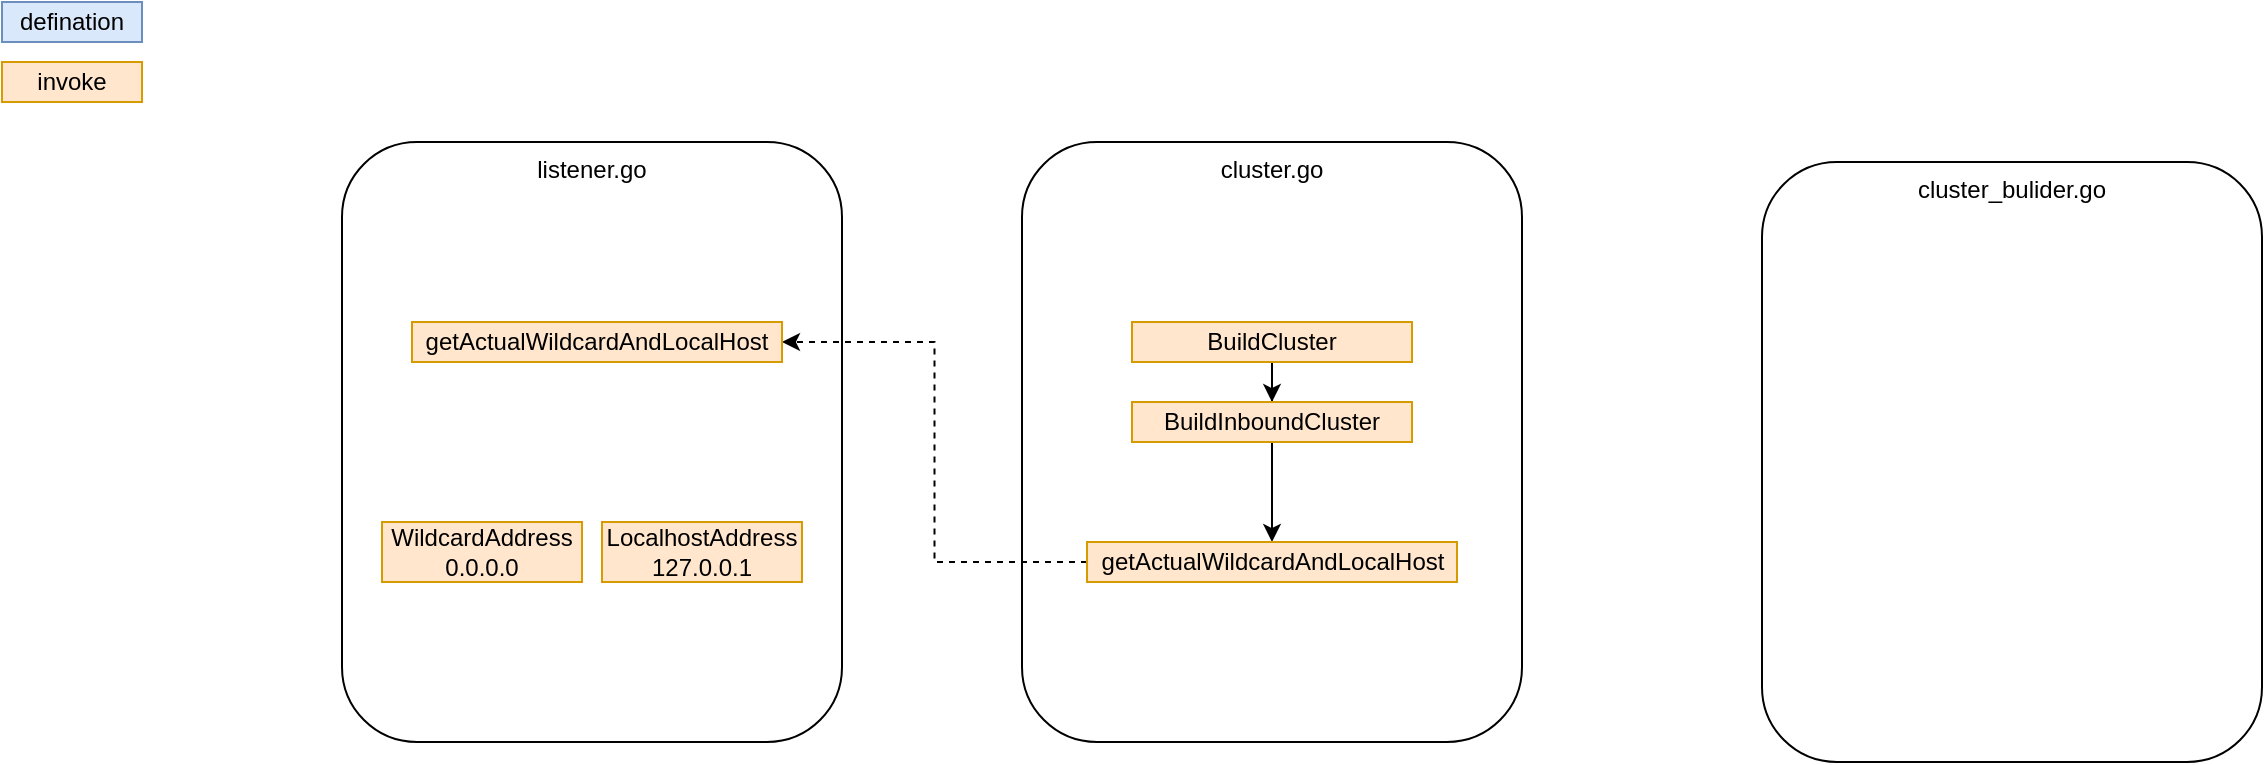 <mxfile version="14.2.5" type="github">
  <diagram id="sTk17ND-MVLnAbTTWL7x" name="Page-1">
    <mxGraphModel dx="1632" dy="437" grid="1" gridSize="10" guides="1" tooltips="1" connect="1" arrows="1" fold="1" page="1" pageScale="1" pageWidth="850" pageHeight="1100" math="0" shadow="0">
      <root>
        <mxCell id="0" />
        <mxCell id="1" parent="0" />
        <mxCell id="Sp3UNYY1HzuNe6qbwxSw-11" value="listener.go" style="rounded=1;whiteSpace=wrap;html=1;verticalAlign=top;" vertex="1" parent="1">
          <mxGeometry x="-220" y="100" width="250" height="300" as="geometry" />
        </mxCell>
        <mxCell id="Sp3UNYY1HzuNe6qbwxSw-1" value="cluster.go" style="rounded=1;whiteSpace=wrap;html=1;verticalAlign=top;" vertex="1" parent="1">
          <mxGeometry x="120" y="100" width="250" height="300" as="geometry" />
        </mxCell>
        <mxCell id="Sp3UNYY1HzuNe6qbwxSw-6" style="edgeStyle=orthogonalEdgeStyle;rounded=0;orthogonalLoop=1;jettySize=auto;html=1;" edge="1" parent="1" source="Sp3UNYY1HzuNe6qbwxSw-2" target="Sp3UNYY1HzuNe6qbwxSw-4">
          <mxGeometry relative="1" as="geometry" />
        </mxCell>
        <mxCell id="Sp3UNYY1HzuNe6qbwxSw-2" value="BuildCluster" style="text;html=1;strokeColor=#d79b00;fillColor=#ffe6cc;align=center;verticalAlign=middle;whiteSpace=wrap;rounded=0;" vertex="1" parent="1">
          <mxGeometry x="175" y="190" width="140" height="20" as="geometry" />
        </mxCell>
        <mxCell id="Sp3UNYY1HzuNe6qbwxSw-3" value="cluster_bulider.go" style="rounded=1;whiteSpace=wrap;html=1;verticalAlign=top;" vertex="1" parent="1">
          <mxGeometry x="490" y="110" width="250" height="300" as="geometry" />
        </mxCell>
        <mxCell id="Sp3UNYY1HzuNe6qbwxSw-16" value="" style="edgeStyle=orthogonalEdgeStyle;rounded=0;orthogonalLoop=1;jettySize=auto;html=1;" edge="1" parent="1" source="Sp3UNYY1HzuNe6qbwxSw-4" target="Sp3UNYY1HzuNe6qbwxSw-10">
          <mxGeometry relative="1" as="geometry" />
        </mxCell>
        <mxCell id="Sp3UNYY1HzuNe6qbwxSw-4" value="BuildInboundCluster" style="text;html=1;strokeColor=#d79b00;fillColor=#ffe6cc;align=center;verticalAlign=middle;whiteSpace=wrap;rounded=0;" vertex="1" parent="1">
          <mxGeometry x="175" y="230" width="140" height="20" as="geometry" />
        </mxCell>
        <mxCell id="Sp3UNYY1HzuNe6qbwxSw-17" style="edgeStyle=orthogonalEdgeStyle;rounded=0;orthogonalLoop=1;jettySize=auto;html=1;entryX=1;entryY=0.5;entryDx=0;entryDy=0;dashed=1;" edge="1" parent="1" source="Sp3UNYY1HzuNe6qbwxSw-10" target="Sp3UNYY1HzuNe6qbwxSw-12">
          <mxGeometry relative="1" as="geometry" />
        </mxCell>
        <mxCell id="Sp3UNYY1HzuNe6qbwxSw-10" value="getActualWildcardAndLocalHost" style="text;html=1;strokeColor=#d79b00;fillColor=#ffe6cc;align=center;verticalAlign=middle;whiteSpace=wrap;rounded=0;" vertex="1" parent="1">
          <mxGeometry x="152.5" y="300" width="185" height="20" as="geometry" />
        </mxCell>
        <mxCell id="Sp3UNYY1HzuNe6qbwxSw-12" value="getActualWildcardAndLocalHost" style="text;html=1;strokeColor=#d79b00;fillColor=#ffe6cc;align=center;verticalAlign=middle;whiteSpace=wrap;rounded=0;" vertex="1" parent="1">
          <mxGeometry x="-185" y="190" width="185" height="20" as="geometry" />
        </mxCell>
        <mxCell id="Sp3UNYY1HzuNe6qbwxSw-14" value="defination" style="text;html=1;strokeColor=#6c8ebf;fillColor=#dae8fc;align=center;verticalAlign=middle;whiteSpace=wrap;rounded=0;" vertex="1" parent="1">
          <mxGeometry x="-390" y="30" width="70" height="20" as="geometry" />
        </mxCell>
        <mxCell id="Sp3UNYY1HzuNe6qbwxSw-15" value="invoke" style="text;html=1;strokeColor=#d79b00;fillColor=#ffe6cc;align=center;verticalAlign=middle;whiteSpace=wrap;rounded=0;" vertex="1" parent="1">
          <mxGeometry x="-390" y="60" width="70" height="20" as="geometry" />
        </mxCell>
        <mxCell id="Sp3UNYY1HzuNe6qbwxSw-18" value="WildcardAddress&lt;br&gt;0.0.0.0" style="text;html=1;strokeColor=#d79b00;fillColor=#ffe6cc;align=center;verticalAlign=middle;whiteSpace=wrap;rounded=0;" vertex="1" parent="1">
          <mxGeometry x="-200" y="290" width="100" height="30" as="geometry" />
        </mxCell>
        <mxCell id="Sp3UNYY1HzuNe6qbwxSw-19" value="LocalhostAddress&lt;br&gt;127.0.0.1" style="text;html=1;strokeColor=#d79b00;fillColor=#ffe6cc;align=center;verticalAlign=middle;whiteSpace=wrap;rounded=0;" vertex="1" parent="1">
          <mxGeometry x="-90" y="290" width="100" height="30" as="geometry" />
        </mxCell>
      </root>
    </mxGraphModel>
  </diagram>
</mxfile>
